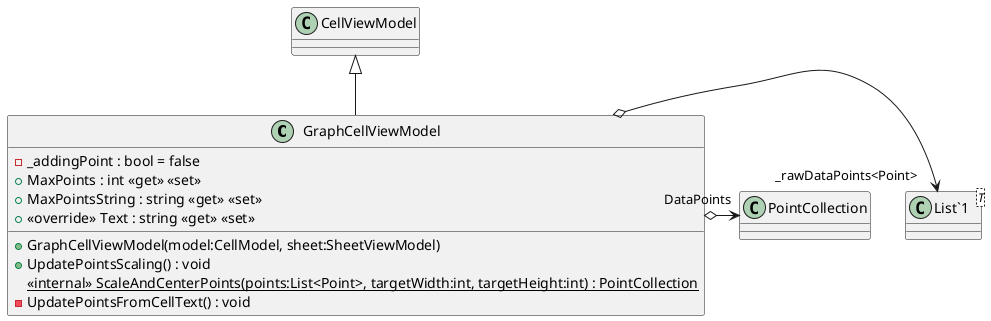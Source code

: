 @startuml
class GraphCellViewModel {
    - _addingPoint : bool = false
    + GraphCellViewModel(model:CellModel, sheet:SheetViewModel)
    + MaxPoints : int <<get>> <<set>>
    + MaxPointsString : string <<get>> <<set>>
    + <<override>> Text : string <<get>> <<set>>
    + UpdatePointsScaling() : void
    <<internal>> {static} ScaleAndCenterPoints(points:List<Point>, targetWidth:int, targetHeight:int) : PointCollection
    - UpdatePointsFromCellText() : void
}
class "List`1"<T> {
}
CellViewModel <|-- GraphCellViewModel
GraphCellViewModel o-> "_rawDataPoints<Point>" "List`1"
GraphCellViewModel o-> "DataPoints" PointCollection
@enduml
